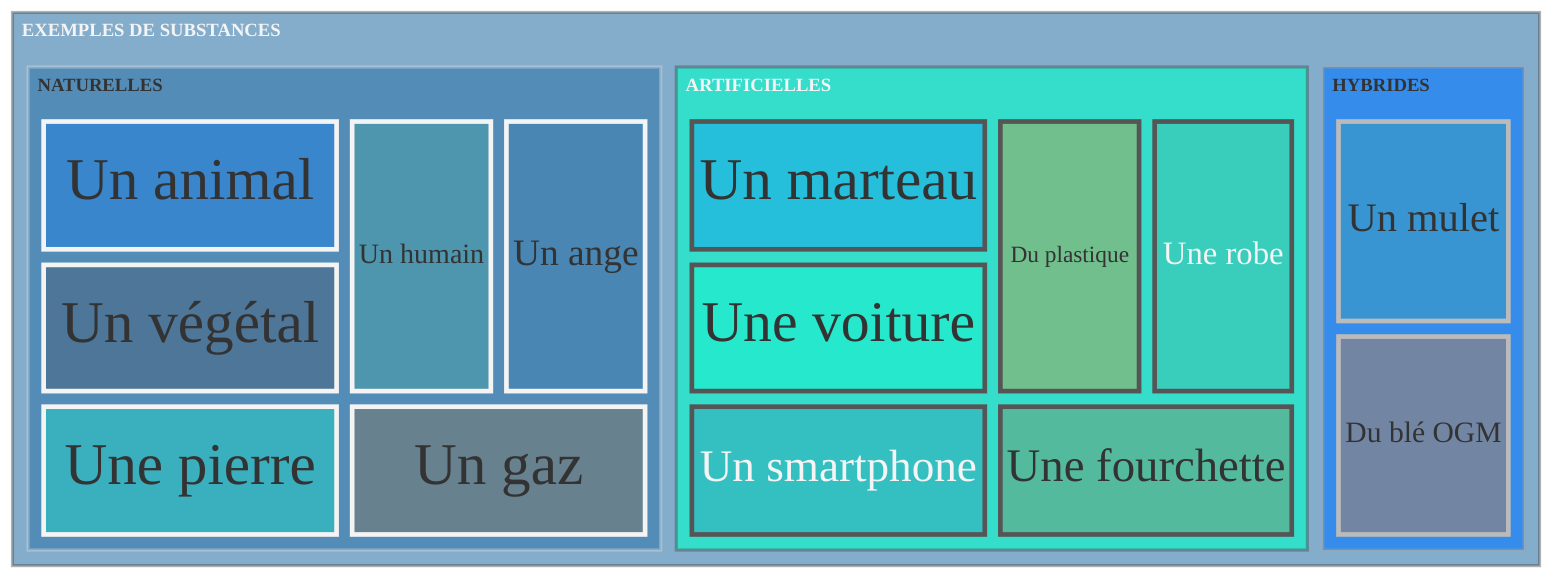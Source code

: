 ---
config:
  theme: neutral
  themeVariables:
    fontFamily: verdana
  treemap:
    showValues: false
    labelFontSize: 24
---
treemap-beta
"EXEMPLES DE SUBSTANCES":::bleu
  "NATURELLES":::bleu
    "Un animal":20:::azul
    "Un végétal":20:::ardoise
    "Une pierre":20:::turquoise
    "Un humain":20:::menthe
    "Un ange":20:::bleu
    "Un gaz":20:::ocre
  "ARTIFICIELLES":::turquoise
    "Un marteau":20:::azul
    "Une voiture":20:::turquoise
    "Un smartphone":20:::bleu
    "Du plastique":20:::orange
    "Une robe":20:::menthe
    "Une fourchette":20:::ocre
  "HYBRIDES":::azul
    "Un mulet":20:::menthe
    "Du blé OGM":20:::orange
classDef azul fill:#07F
classDef turquoise fill:#0FC
classDef orange fill:#F70
classDef ocre fill:#963
classDef bleu fill:#37A
classDef menthe fill:#4A9
classDef marron fill:#544
classDef ardoise fill:#445
